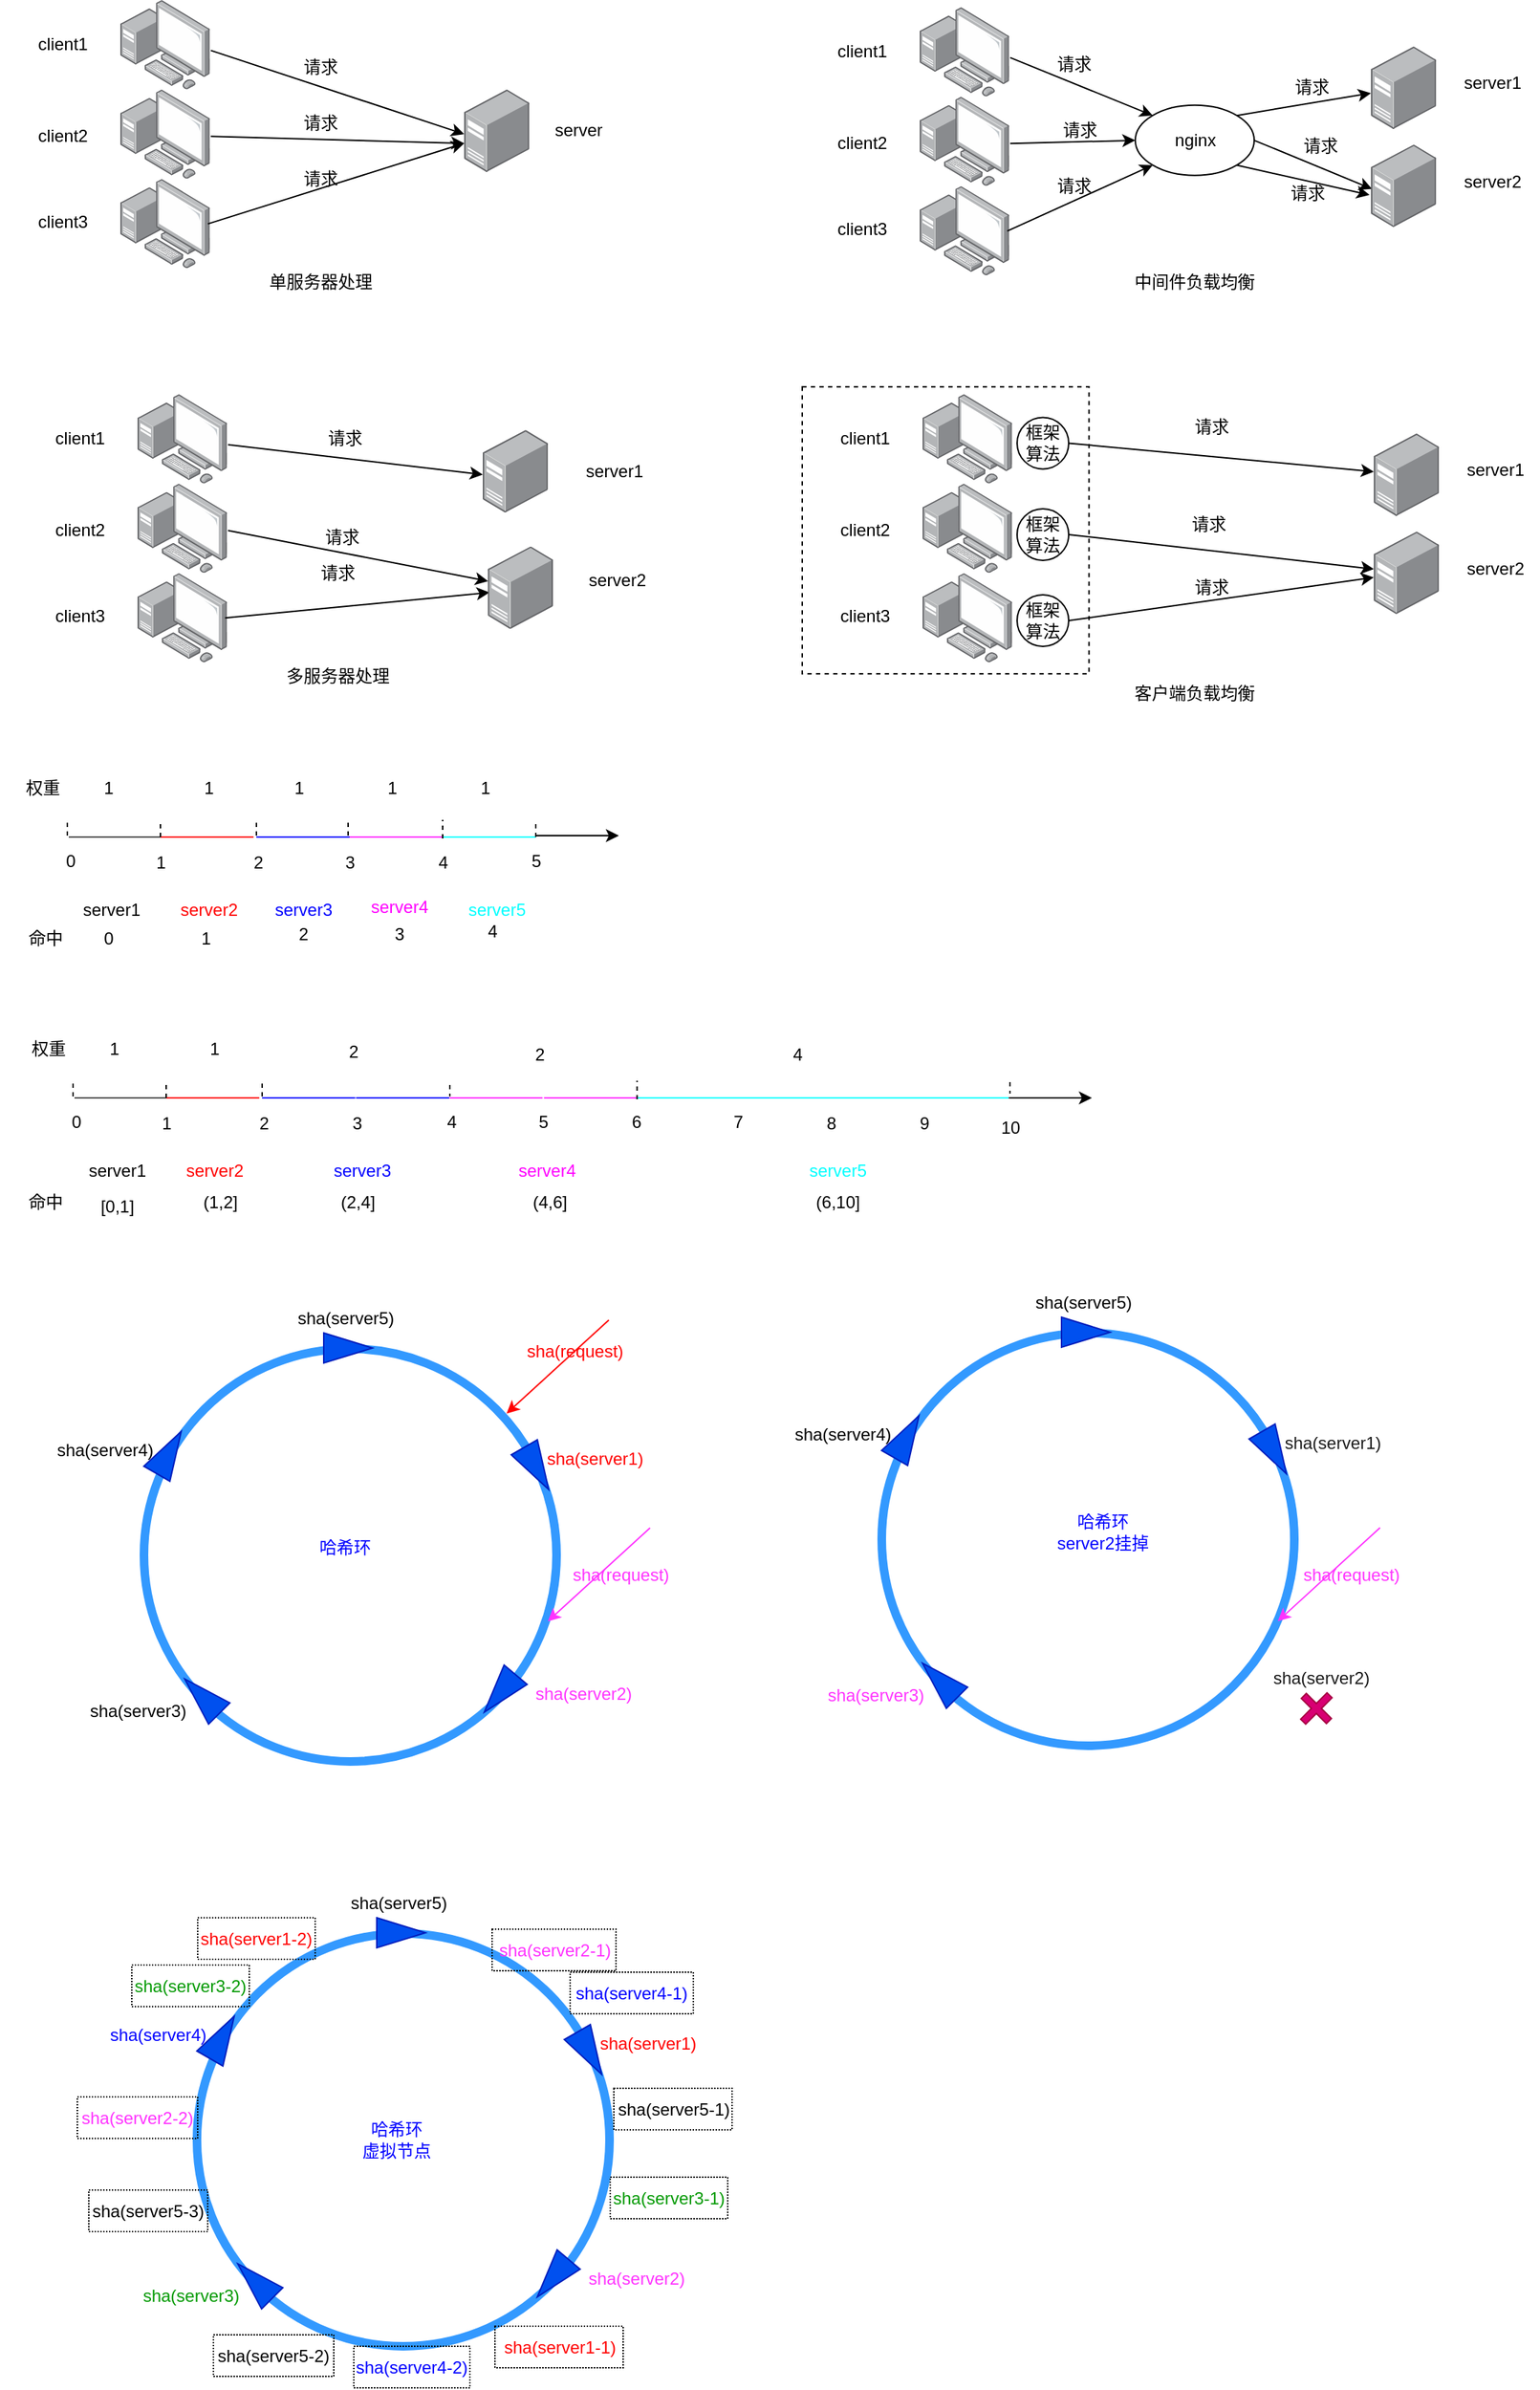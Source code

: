 <mxfile>
    <diagram id="lG9F3rEDIuCoeO2G3JfM" name="第 1 页">
        <mxGraphModel dx="596" dy="519" grid="0" gridSize="10" guides="1" tooltips="1" connect="1" arrows="1" fold="1" page="1" pageScale="1" pageWidth="3300" pageHeight="2339" math="0" shadow="0">
            <root>
                <mxCell id="0"/>
                <mxCell id="1" parent="0"/>
                <mxCell id="91" value="" style="whiteSpace=wrap;html=1;aspect=fixed;fillColor=none;dashed=1;" parent="1" vertex="1">
                    <mxGeometry x="586" y="359.9" width="200.2" height="200.2" as="geometry"/>
                </mxCell>
                <mxCell id="2" value="" style="points=[];aspect=fixed;html=1;align=center;shadow=0;dashed=0;image;image=img/lib/allied_telesis/computer_and_terminals/Personal_Computer_with_Server.svg;" parent="1" vertex="1">
                    <mxGeometry x="110" y="90" width="62.4" height="62.4" as="geometry"/>
                </mxCell>
                <mxCell id="3" value="" style="points=[];aspect=fixed;html=1;align=center;shadow=0;dashed=0;image;image=img/lib/allied_telesis/computer_and_terminals/Server_Desktop.svg;" parent="1" vertex="1">
                    <mxGeometry x="350" y="152.4" width="45.44" height="57.6" as="geometry"/>
                </mxCell>
                <mxCell id="4" value="" style="points=[];aspect=fixed;html=1;align=center;shadow=0;dashed=0;image;image=img/lib/allied_telesis/computer_and_terminals/Personal_Computer_with_Server.svg;" parent="1" vertex="1">
                    <mxGeometry x="110" y="152.4" width="62.4" height="62.4" as="geometry"/>
                </mxCell>
                <mxCell id="5" value="" style="points=[];aspect=fixed;html=1;align=center;shadow=0;dashed=0;image;image=img/lib/allied_telesis/computer_and_terminals/Personal_Computer_with_Server.svg;" parent="1" vertex="1">
                    <mxGeometry x="110" y="214.8" width="62.4" height="62.4" as="geometry"/>
                </mxCell>
                <mxCell id="6" value="" style="endArrow=classic;html=1;exitX=1.012;exitY=0.564;exitDx=0;exitDy=0;exitPerimeter=0;entryX=0;entryY=0.541;entryDx=0;entryDy=0;entryPerimeter=0;" parent="1" source="2" target="3" edge="1">
                    <mxGeometry width="50" height="50" relative="1" as="geometry">
                        <mxPoint x="410" y="260" as="sourcePoint"/>
                        <mxPoint x="460" y="210" as="targetPoint"/>
                    </mxGeometry>
                </mxCell>
                <mxCell id="8" value="" style="endArrow=classic;html=1;exitX=1.012;exitY=0.525;exitDx=0;exitDy=0;exitPerimeter=0;" parent="1" source="4" edge="1">
                    <mxGeometry width="50" height="50" relative="1" as="geometry">
                        <mxPoint x="183.149" y="135.194" as="sourcePoint"/>
                        <mxPoint x="350" y="190" as="targetPoint"/>
                    </mxGeometry>
                </mxCell>
                <mxCell id="10" value="" style="endArrow=classic;html=1;exitX=0.98;exitY=0.503;exitDx=0;exitDy=0;exitPerimeter=0;" parent="1" source="5" edge="1">
                    <mxGeometry width="50" height="50" relative="1" as="geometry">
                        <mxPoint x="193.149" y="145.194" as="sourcePoint"/>
                        <mxPoint x="350" y="190" as="targetPoint"/>
                    </mxGeometry>
                </mxCell>
                <mxCell id="11" value="请求" style="text;html=1;strokeColor=none;fillColor=none;align=center;verticalAlign=middle;whiteSpace=wrap;rounded=0;" parent="1" vertex="1">
                    <mxGeometry x="220" y="122.4" width="60" height="30" as="geometry"/>
                </mxCell>
                <mxCell id="12" value="请求" style="text;html=1;strokeColor=none;fillColor=none;align=center;verticalAlign=middle;whiteSpace=wrap;rounded=0;" parent="1" vertex="1">
                    <mxGeometry x="220" y="160.8" width="60" height="30" as="geometry"/>
                </mxCell>
                <mxCell id="15" value="请求" style="text;html=1;strokeColor=none;fillColor=none;align=center;verticalAlign=middle;whiteSpace=wrap;rounded=0;" parent="1" vertex="1">
                    <mxGeometry x="220" y="200" width="60" height="30" as="geometry"/>
                </mxCell>
                <mxCell id="16" value="client1" style="text;html=1;strokeColor=none;fillColor=none;align=center;verticalAlign=middle;whiteSpace=wrap;rounded=0;" parent="1" vertex="1">
                    <mxGeometry x="40" y="106.2" width="60" height="30" as="geometry"/>
                </mxCell>
                <mxCell id="17" value="client2" style="text;html=1;strokeColor=none;fillColor=none;align=center;verticalAlign=middle;whiteSpace=wrap;rounded=0;" parent="1" vertex="1">
                    <mxGeometry x="40" y="170" width="60" height="30" as="geometry"/>
                </mxCell>
                <mxCell id="18" value="client3" style="text;html=1;strokeColor=none;fillColor=none;align=center;verticalAlign=middle;whiteSpace=wrap;rounded=0;" parent="1" vertex="1">
                    <mxGeometry x="40" y="230" width="60" height="30" as="geometry"/>
                </mxCell>
                <mxCell id="19" value="server" style="text;html=1;strokeColor=none;fillColor=none;align=center;verticalAlign=middle;whiteSpace=wrap;rounded=0;" parent="1" vertex="1">
                    <mxGeometry x="400" y="166.2" width="60" height="30" as="geometry"/>
                </mxCell>
                <mxCell id="20" value="单服务器处理" style="text;html=1;strokeColor=none;fillColor=none;align=center;verticalAlign=middle;whiteSpace=wrap;rounded=0;" parent="1" vertex="1">
                    <mxGeometry x="205" y="277.2" width="90" height="20" as="geometry"/>
                </mxCell>
                <mxCell id="21" value="" style="points=[];aspect=fixed;html=1;align=center;shadow=0;dashed=0;image;image=img/lib/allied_telesis/computer_and_terminals/Personal_Computer_with_Server.svg;" parent="1" vertex="1">
                    <mxGeometry x="122" y="365" width="62.4" height="62.4" as="geometry"/>
                </mxCell>
                <mxCell id="22" value="" style="points=[];aspect=fixed;html=1;align=center;shadow=0;dashed=0;image;image=img/lib/allied_telesis/computer_and_terminals/Server_Desktop.svg;" parent="1" vertex="1">
                    <mxGeometry x="363" y="390" width="45.44" height="57.6" as="geometry"/>
                </mxCell>
                <mxCell id="23" value="" style="points=[];aspect=fixed;html=1;align=center;shadow=0;dashed=0;image;image=img/lib/allied_telesis/computer_and_terminals/Personal_Computer_with_Server.svg;" parent="1" vertex="1">
                    <mxGeometry x="122" y="427.4" width="62.4" height="62.4" as="geometry"/>
                </mxCell>
                <mxCell id="24" value="" style="points=[];aspect=fixed;html=1;align=center;shadow=0;dashed=0;image;image=img/lib/allied_telesis/computer_and_terminals/Personal_Computer_with_Server.svg;" parent="1" vertex="1">
                    <mxGeometry x="122" y="489.8" width="62.4" height="62.4" as="geometry"/>
                </mxCell>
                <mxCell id="25" value="" style="endArrow=classic;html=1;exitX=1.012;exitY=0.564;exitDx=0;exitDy=0;exitPerimeter=0;entryX=0;entryY=0.541;entryDx=0;entryDy=0;entryPerimeter=0;" parent="1" source="21" target="22" edge="1">
                    <mxGeometry width="50" height="50" relative="1" as="geometry">
                        <mxPoint x="422" y="535" as="sourcePoint"/>
                        <mxPoint x="472" y="485" as="targetPoint"/>
                    </mxGeometry>
                </mxCell>
                <mxCell id="26" value="" style="endArrow=classic;html=1;exitX=1.012;exitY=0.525;exitDx=0;exitDy=0;exitPerimeter=0;entryX=0.004;entryY=0.422;entryDx=0;entryDy=0;entryPerimeter=0;" parent="1" source="23" target="36" edge="1">
                    <mxGeometry width="50" height="50" relative="1" as="geometry">
                        <mxPoint x="195.149" y="410.194" as="sourcePoint"/>
                        <mxPoint x="362" y="465" as="targetPoint"/>
                    </mxGeometry>
                </mxCell>
                <mxCell id="27" value="" style="endArrow=classic;html=1;exitX=0.98;exitY=0.503;exitDx=0;exitDy=0;exitPerimeter=0;entryX=0.026;entryY=0.558;entryDx=0;entryDy=0;entryPerimeter=0;" parent="1" source="24" target="36" edge="1">
                    <mxGeometry width="50" height="50" relative="1" as="geometry">
                        <mxPoint x="205.149" y="420.194" as="sourcePoint"/>
                        <mxPoint x="362" y="465" as="targetPoint"/>
                    </mxGeometry>
                </mxCell>
                <mxCell id="28" value="请求" style="text;html=1;strokeColor=none;fillColor=none;align=center;verticalAlign=middle;whiteSpace=wrap;rounded=0;" parent="1" vertex="1">
                    <mxGeometry x="237" y="381.2" width="60" height="30" as="geometry"/>
                </mxCell>
                <mxCell id="29" value="请求" style="text;html=1;strokeColor=none;fillColor=none;align=center;verticalAlign=middle;whiteSpace=wrap;rounded=0;" parent="1" vertex="1">
                    <mxGeometry x="235" y="450" width="60" height="30" as="geometry"/>
                </mxCell>
                <mxCell id="30" value="请求" style="text;html=1;strokeColor=none;fillColor=none;align=center;verticalAlign=middle;whiteSpace=wrap;rounded=0;" parent="1" vertex="1">
                    <mxGeometry x="232" y="475" width="60" height="30" as="geometry"/>
                </mxCell>
                <mxCell id="31" value="client1" style="text;html=1;strokeColor=none;fillColor=none;align=center;verticalAlign=middle;whiteSpace=wrap;rounded=0;" parent="1" vertex="1">
                    <mxGeometry x="52" y="381.2" width="60" height="30" as="geometry"/>
                </mxCell>
                <mxCell id="32" value="client2" style="text;html=1;strokeColor=none;fillColor=none;align=center;verticalAlign=middle;whiteSpace=wrap;rounded=0;" parent="1" vertex="1">
                    <mxGeometry x="52" y="445" width="60" height="30" as="geometry"/>
                </mxCell>
                <mxCell id="33" value="client3" style="text;html=1;strokeColor=none;fillColor=none;align=center;verticalAlign=middle;whiteSpace=wrap;rounded=0;" parent="1" vertex="1">
                    <mxGeometry x="52" y="505" width="60" height="30" as="geometry"/>
                </mxCell>
                <mxCell id="34" value="server1" style="text;html=1;strokeColor=none;fillColor=none;align=center;verticalAlign=middle;whiteSpace=wrap;rounded=0;" parent="1" vertex="1">
                    <mxGeometry x="425" y="403.8" width="60" height="30" as="geometry"/>
                </mxCell>
                <mxCell id="35" value="多服务器处理" style="text;html=1;strokeColor=none;fillColor=none;align=center;verticalAlign=middle;whiteSpace=wrap;rounded=0;" parent="1" vertex="1">
                    <mxGeometry x="217" y="552.2" width="90" height="20" as="geometry"/>
                </mxCell>
                <mxCell id="36" value="" style="points=[];aspect=fixed;html=1;align=center;shadow=0;dashed=0;image;image=img/lib/allied_telesis/computer_and_terminals/Server_Desktop.svg;" parent="1" vertex="1">
                    <mxGeometry x="366.56" y="471.2" width="45.44" height="57.6" as="geometry"/>
                </mxCell>
                <mxCell id="37" value="server2" style="text;html=1;strokeColor=none;fillColor=none;align=center;verticalAlign=middle;whiteSpace=wrap;rounded=0;" parent="1" vertex="1">
                    <mxGeometry x="427" y="480" width="60" height="30" as="geometry"/>
                </mxCell>
                <mxCell id="38" value="" style="points=[];aspect=fixed;html=1;align=center;shadow=0;dashed=0;image;image=img/lib/allied_telesis/computer_and_terminals/Personal_Computer_with_Server.svg;" parent="1" vertex="1">
                    <mxGeometry x="668" y="95" width="62.4" height="62.4" as="geometry"/>
                </mxCell>
                <mxCell id="39" value="" style="points=[];aspect=fixed;html=1;align=center;shadow=0;dashed=0;image;image=img/lib/allied_telesis/computer_and_terminals/Server_Desktop.svg;" parent="1" vertex="1">
                    <mxGeometry x="983" y="122.4" width="45.44" height="57.6" as="geometry"/>
                </mxCell>
                <mxCell id="40" value="" style="points=[];aspect=fixed;html=1;align=center;shadow=0;dashed=0;image;image=img/lib/allied_telesis/computer_and_terminals/Personal_Computer_with_Server.svg;" parent="1" vertex="1">
                    <mxGeometry x="668" y="157.4" width="62.4" height="62.4" as="geometry"/>
                </mxCell>
                <mxCell id="41" value="" style="points=[];aspect=fixed;html=1;align=center;shadow=0;dashed=0;image;image=img/lib/allied_telesis/computer_and_terminals/Personal_Computer_with_Server.svg;" parent="1" vertex="1">
                    <mxGeometry x="668" y="219.8" width="62.4" height="62.4" as="geometry"/>
                </mxCell>
                <mxCell id="42" value="" style="endArrow=classic;html=1;exitX=1.012;exitY=0.564;exitDx=0;exitDy=0;exitPerimeter=0;entryX=0;entryY=0;entryDx=0;entryDy=0;" parent="1" source="38" target="53" edge="1">
                    <mxGeometry width="50" height="50" relative="1" as="geometry">
                        <mxPoint x="968" y="265" as="sourcePoint"/>
                        <mxPoint x="1018" y="215" as="targetPoint"/>
                    </mxGeometry>
                </mxCell>
                <mxCell id="43" value="" style="endArrow=classic;html=1;exitX=1.012;exitY=0.525;exitDx=0;exitDy=0;exitPerimeter=0;entryX=0;entryY=0.5;entryDx=0;entryDy=0;" parent="1" source="40" target="53" edge="1">
                    <mxGeometry width="50" height="50" relative="1" as="geometry">
                        <mxPoint x="741.149" y="140.194" as="sourcePoint"/>
                        <mxPoint x="908" y="195" as="targetPoint"/>
                    </mxGeometry>
                </mxCell>
                <mxCell id="44" value="" style="endArrow=classic;html=1;exitX=0.98;exitY=0.503;exitDx=0;exitDy=0;exitPerimeter=0;entryX=0;entryY=1;entryDx=0;entryDy=0;" parent="1" source="41" target="53" edge="1">
                    <mxGeometry width="50" height="50" relative="1" as="geometry">
                        <mxPoint x="751.149" y="150.194" as="sourcePoint"/>
                        <mxPoint x="908" y="195" as="targetPoint"/>
                    </mxGeometry>
                </mxCell>
                <mxCell id="45" value="请求" style="text;html=1;strokeColor=none;fillColor=none;align=center;verticalAlign=middle;whiteSpace=wrap;rounded=0;" parent="1" vertex="1">
                    <mxGeometry x="746" y="120" width="60" height="30" as="geometry"/>
                </mxCell>
                <mxCell id="46" value="请求" style="text;html=1;strokeColor=none;fillColor=none;align=center;verticalAlign=middle;whiteSpace=wrap;rounded=0;" parent="1" vertex="1">
                    <mxGeometry x="750" y="166.2" width="60" height="30" as="geometry"/>
                </mxCell>
                <mxCell id="47" value="请求" style="text;html=1;strokeColor=none;fillColor=none;align=center;verticalAlign=middle;whiteSpace=wrap;rounded=0;" parent="1" vertex="1">
                    <mxGeometry x="746" y="204.6" width="60" height="30" as="geometry"/>
                </mxCell>
                <mxCell id="48" value="client1" style="text;html=1;strokeColor=none;fillColor=none;align=center;verticalAlign=middle;whiteSpace=wrap;rounded=0;" parent="1" vertex="1">
                    <mxGeometry x="598" y="111.2" width="60" height="30" as="geometry"/>
                </mxCell>
                <mxCell id="49" value="client2" style="text;html=1;strokeColor=none;fillColor=none;align=center;verticalAlign=middle;whiteSpace=wrap;rounded=0;" parent="1" vertex="1">
                    <mxGeometry x="598" y="175" width="60" height="30" as="geometry"/>
                </mxCell>
                <mxCell id="50" value="client3" style="text;html=1;strokeColor=none;fillColor=none;align=center;verticalAlign=middle;whiteSpace=wrap;rounded=0;" parent="1" vertex="1">
                    <mxGeometry x="598" y="235" width="60" height="30" as="geometry"/>
                </mxCell>
                <mxCell id="51" value="server1" style="text;html=1;strokeColor=none;fillColor=none;align=center;verticalAlign=middle;whiteSpace=wrap;rounded=0;" parent="1" vertex="1">
                    <mxGeometry x="1038" y="133.4" width="60" height="30" as="geometry"/>
                </mxCell>
                <mxCell id="52" value="中间件负载均衡" style="text;html=1;strokeColor=none;fillColor=none;align=center;verticalAlign=middle;whiteSpace=wrap;rounded=0;" parent="1" vertex="1">
                    <mxGeometry x="815" y="277.2" width="90" height="20" as="geometry"/>
                </mxCell>
                <mxCell id="56" style="edgeStyle=none;html=1;exitX=1;exitY=0;exitDx=0;exitDy=0;" parent="1" source="53" target="39" edge="1">
                    <mxGeometry relative="1" as="geometry"/>
                </mxCell>
                <mxCell id="57" style="edgeStyle=none;html=1;exitX=1;exitY=0.5;exitDx=0;exitDy=0;entryX=0.017;entryY=0.539;entryDx=0;entryDy=0;entryPerimeter=0;" parent="1" source="53" target="54" edge="1">
                    <mxGeometry relative="1" as="geometry"/>
                </mxCell>
                <mxCell id="58" style="edgeStyle=none;html=1;exitX=1;exitY=1;exitDx=0;exitDy=0;" parent="1" source="53" edge="1">
                    <mxGeometry relative="1" as="geometry">
                        <mxPoint x="982" y="226" as="targetPoint"/>
                    </mxGeometry>
                </mxCell>
                <mxCell id="53" value="nginx" style="ellipse;whiteSpace=wrap;html=1;" parent="1" vertex="1">
                    <mxGeometry x="818.5" y="163.4" width="83" height="49" as="geometry"/>
                </mxCell>
                <mxCell id="54" value="" style="points=[];aspect=fixed;html=1;align=center;shadow=0;dashed=0;image;image=img/lib/allied_telesis/computer_and_terminals/Server_Desktop.svg;" parent="1" vertex="1">
                    <mxGeometry x="983" y="190.8" width="45.44" height="57.6" as="geometry"/>
                </mxCell>
                <mxCell id="55" value="server2" style="text;html=1;strokeColor=none;fillColor=none;align=center;verticalAlign=middle;whiteSpace=wrap;rounded=0;" parent="1" vertex="1">
                    <mxGeometry x="1038" y="202.0" width="60" height="30" as="geometry"/>
                </mxCell>
                <mxCell id="59" value="请求" style="text;html=1;strokeColor=none;fillColor=none;align=center;verticalAlign=middle;whiteSpace=wrap;rounded=0;" parent="1" vertex="1">
                    <mxGeometry x="912" y="136.2" width="60" height="30" as="geometry"/>
                </mxCell>
                <mxCell id="60" value="请求" style="text;html=1;strokeColor=none;fillColor=none;align=center;verticalAlign=middle;whiteSpace=wrap;rounded=0;" parent="1" vertex="1">
                    <mxGeometry x="918" y="177" width="60" height="30" as="geometry"/>
                </mxCell>
                <mxCell id="63" value="请求" style="text;html=1;strokeColor=none;fillColor=none;align=center;verticalAlign=middle;whiteSpace=wrap;rounded=0;" parent="1" vertex="1">
                    <mxGeometry x="909" y="210" width="60" height="30" as="geometry"/>
                </mxCell>
                <mxCell id="64" value="" style="points=[];aspect=fixed;html=1;align=center;shadow=0;dashed=0;image;image=img/lib/allied_telesis/computer_and_terminals/Personal_Computer_with_Server.svg;" parent="1" vertex="1">
                    <mxGeometry x="670" y="365" width="62.4" height="62.4" as="geometry"/>
                </mxCell>
                <mxCell id="65" value="" style="points=[];aspect=fixed;html=1;align=center;shadow=0;dashed=0;image;image=img/lib/allied_telesis/computer_and_terminals/Server_Desktop.svg;" parent="1" vertex="1">
                    <mxGeometry x="985" y="392.4" width="45.44" height="57.6" as="geometry"/>
                </mxCell>
                <mxCell id="66" value="" style="points=[];aspect=fixed;html=1;align=center;shadow=0;dashed=0;image;image=img/lib/allied_telesis/computer_and_terminals/Personal_Computer_with_Server.svg;" parent="1" vertex="1">
                    <mxGeometry x="670" y="427.4" width="62.4" height="62.4" as="geometry"/>
                </mxCell>
                <mxCell id="67" value="" style="points=[];aspect=fixed;html=1;align=center;shadow=0;dashed=0;image;image=img/lib/allied_telesis/computer_and_terminals/Personal_Computer_with_Server.svg;" parent="1" vertex="1">
                    <mxGeometry x="670" y="489.8" width="62.4" height="62.4" as="geometry"/>
                </mxCell>
                <mxCell id="74" value="client1" style="text;html=1;strokeColor=none;fillColor=none;align=center;verticalAlign=middle;whiteSpace=wrap;rounded=0;" parent="1" vertex="1">
                    <mxGeometry x="600" y="381.2" width="60" height="30" as="geometry"/>
                </mxCell>
                <mxCell id="75" value="client2" style="text;html=1;strokeColor=none;fillColor=none;align=center;verticalAlign=middle;whiteSpace=wrap;rounded=0;" parent="1" vertex="1">
                    <mxGeometry x="600" y="445" width="60" height="30" as="geometry"/>
                </mxCell>
                <mxCell id="76" value="client3" style="text;html=1;strokeColor=none;fillColor=none;align=center;verticalAlign=middle;whiteSpace=wrap;rounded=0;" parent="1" vertex="1">
                    <mxGeometry x="600" y="505" width="60" height="30" as="geometry"/>
                </mxCell>
                <mxCell id="77" value="server1" style="text;html=1;strokeColor=none;fillColor=none;align=center;verticalAlign=middle;whiteSpace=wrap;rounded=0;" parent="1" vertex="1">
                    <mxGeometry x="1040" y="403.4" width="60" height="30" as="geometry"/>
                </mxCell>
                <mxCell id="78" value="客户端负载均衡" style="text;html=1;strokeColor=none;fillColor=none;align=center;verticalAlign=middle;whiteSpace=wrap;rounded=0;" parent="1" vertex="1">
                    <mxGeometry x="815" y="564" width="90" height="20" as="geometry"/>
                </mxCell>
                <mxCell id="83" value="" style="points=[];aspect=fixed;html=1;align=center;shadow=0;dashed=0;image;image=img/lib/allied_telesis/computer_and_terminals/Server_Desktop.svg;" parent="1" vertex="1">
                    <mxGeometry x="985" y="460.8" width="45.44" height="57.6" as="geometry"/>
                </mxCell>
                <mxCell id="84" value="server2" style="text;html=1;strokeColor=none;fillColor=none;align=center;verticalAlign=middle;whiteSpace=wrap;rounded=0;" parent="1" vertex="1">
                    <mxGeometry x="1040" y="472" width="60" height="30" as="geometry"/>
                </mxCell>
                <mxCell id="92" style="edgeStyle=none;html=1;exitX=1;exitY=0.5;exitDx=0;exitDy=0;" parent="1" source="88" target="65" edge="1">
                    <mxGeometry relative="1" as="geometry"/>
                </mxCell>
                <mxCell id="88" value="框架算法" style="ellipse;whiteSpace=wrap;html=1;aspect=fixed;" parent="1" vertex="1">
                    <mxGeometry x="736" y="381.2" width="36" height="36" as="geometry"/>
                </mxCell>
                <mxCell id="93" style="edgeStyle=none;html=1;exitX=1;exitY=0.5;exitDx=0;exitDy=0;" parent="1" source="89" target="83" edge="1">
                    <mxGeometry relative="1" as="geometry"/>
                </mxCell>
                <mxCell id="89" value="框架算法" style="ellipse;whiteSpace=wrap;html=1;aspect=fixed;" parent="1" vertex="1">
                    <mxGeometry x="736" y="445" width="36" height="36" as="geometry"/>
                </mxCell>
                <mxCell id="94" style="edgeStyle=none;html=1;exitX=1;exitY=0.5;exitDx=0;exitDy=0;" parent="1" source="90" target="83" edge="1">
                    <mxGeometry relative="1" as="geometry"/>
                </mxCell>
                <mxCell id="90" value="框架算法" style="ellipse;whiteSpace=wrap;html=1;aspect=fixed;" parent="1" vertex="1">
                    <mxGeometry x="736" y="505" width="36" height="36" as="geometry"/>
                </mxCell>
                <mxCell id="95" value="请求" style="text;html=1;strokeColor=none;fillColor=none;align=center;verticalAlign=middle;whiteSpace=wrap;rounded=0;" parent="1" vertex="1">
                    <mxGeometry x="841.5" y="373.4" width="60" height="30" as="geometry"/>
                </mxCell>
                <mxCell id="96" value="请求" style="text;html=1;strokeColor=none;fillColor=none;align=center;verticalAlign=middle;whiteSpace=wrap;rounded=0;" parent="1" vertex="1">
                    <mxGeometry x="840" y="441.2" width="60" height="30" as="geometry"/>
                </mxCell>
                <mxCell id="99" value="请求" style="text;html=1;strokeColor=none;fillColor=none;align=center;verticalAlign=middle;whiteSpace=wrap;rounded=0;" parent="1" vertex="1">
                    <mxGeometry x="841.5" y="485" width="60" height="30" as="geometry"/>
                </mxCell>
                <mxCell id="101" value="" style="endArrow=none;html=1;strokeColor=#4D4D4D;" parent="1" edge="1">
                    <mxGeometry width="50" height="50" relative="1" as="geometry">
                        <mxPoint x="74" y="674" as="sourcePoint"/>
                        <mxPoint x="139" y="674" as="targetPoint"/>
                    </mxGeometry>
                </mxCell>
                <mxCell id="103" value="" style="endArrow=none;html=1;strokeColor=#FF0000;" parent="1" edge="1">
                    <mxGeometry width="50" height="50" relative="1" as="geometry">
                        <mxPoint x="138" y="674" as="sourcePoint"/>
                        <mxPoint x="203" y="674" as="targetPoint"/>
                    </mxGeometry>
                </mxCell>
                <mxCell id="104" value="" style="endArrow=none;html=1;strokeColor=#0000FF;" parent="1" edge="1">
                    <mxGeometry width="50" height="50" relative="1" as="geometry">
                        <mxPoint x="205" y="674" as="sourcePoint"/>
                        <mxPoint x="270" y="674" as="targetPoint"/>
                    </mxGeometry>
                </mxCell>
                <mxCell id="105" value="" style="endArrow=none;html=1;strokeColor=#FF33FF;" parent="1" edge="1">
                    <mxGeometry width="50" height="50" relative="1" as="geometry">
                        <mxPoint x="270" y="674" as="sourcePoint"/>
                        <mxPoint x="335" y="674" as="targetPoint"/>
                    </mxGeometry>
                </mxCell>
                <mxCell id="106" value="" style="endArrow=none;html=1;strokeColor=#00FFFF;" parent="1" edge="1">
                    <mxGeometry width="50" height="50" relative="1" as="geometry">
                        <mxPoint x="335" y="674" as="sourcePoint"/>
                        <mxPoint x="400" y="674" as="targetPoint"/>
                    </mxGeometry>
                </mxCell>
                <mxCell id="107" value="" style="endArrow=none;dashed=1;html=1;strokeColor=#000000;" parent="1" edge="1">
                    <mxGeometry width="50" height="50" relative="1" as="geometry">
                        <mxPoint x="138" y="674" as="sourcePoint"/>
                        <mxPoint x="138" y="662" as="targetPoint"/>
                    </mxGeometry>
                </mxCell>
                <mxCell id="109" value="" style="endArrow=none;dashed=1;html=1;strokeColor=#000000;" parent="1" edge="1">
                    <mxGeometry width="50" height="50" relative="1" as="geometry">
                        <mxPoint x="205" y="673" as="sourcePoint"/>
                        <mxPoint x="205" y="661" as="targetPoint"/>
                    </mxGeometry>
                </mxCell>
                <mxCell id="110" value="" style="endArrow=none;dashed=1;html=1;strokeColor=#000000;" parent="1" edge="1">
                    <mxGeometry width="50" height="50" relative="1" as="geometry">
                        <mxPoint x="269" y="673" as="sourcePoint"/>
                        <mxPoint x="269" y="663" as="targetPoint"/>
                    </mxGeometry>
                </mxCell>
                <mxCell id="111" value="" style="endArrow=none;dashed=1;html=1;strokeColor=#000000;" parent="1" edge="1">
                    <mxGeometry width="50" height="50" relative="1" as="geometry">
                        <mxPoint x="335" y="675" as="sourcePoint"/>
                        <mxPoint x="335" y="662" as="targetPoint"/>
                    </mxGeometry>
                </mxCell>
                <mxCell id="112" value="" style="endArrow=none;dashed=1;html=1;strokeColor=#000000;" parent="1" edge="1">
                    <mxGeometry width="50" height="50" relative="1" as="geometry">
                        <mxPoint x="73" y="673" as="sourcePoint"/>
                        <mxPoint x="73" y="663" as="targetPoint"/>
                    </mxGeometry>
                </mxCell>
                <mxCell id="113" value="" style="endArrow=none;dashed=1;html=1;strokeColor=#000000;" parent="1" edge="1">
                    <mxGeometry width="50" height="50" relative="1" as="geometry">
                        <mxPoint x="400" y="674" as="sourcePoint"/>
                        <mxPoint x="400" y="665" as="targetPoint"/>
                    </mxGeometry>
                </mxCell>
                <mxCell id="115" value="" style="endArrow=classic;html=1;strokeColor=#000000;" parent="1" edge="1">
                    <mxGeometry width="50" height="50" relative="1" as="geometry">
                        <mxPoint x="400" y="673" as="sourcePoint"/>
                        <mxPoint x="458" y="673" as="targetPoint"/>
                    </mxGeometry>
                </mxCell>
                <mxCell id="116" value="0" style="text;html=1;strokeColor=none;fillColor=none;align=center;verticalAlign=middle;whiteSpace=wrap;rounded=0;" parent="1" vertex="1">
                    <mxGeometry x="57" y="681" width="37" height="19" as="geometry"/>
                </mxCell>
                <mxCell id="117" value="2" style="text;html=1;strokeColor=none;fillColor=none;align=center;verticalAlign=middle;whiteSpace=wrap;rounded=0;" parent="1" vertex="1">
                    <mxGeometry x="188" y="682" width="37" height="19" as="geometry"/>
                </mxCell>
                <mxCell id="118" value="3" style="text;html=1;strokeColor=none;fillColor=none;align=center;verticalAlign=middle;whiteSpace=wrap;rounded=0;" parent="1" vertex="1">
                    <mxGeometry x="252" y="682" width="37" height="19" as="geometry"/>
                </mxCell>
                <mxCell id="119" value="4" style="text;html=1;strokeColor=none;fillColor=none;align=center;verticalAlign=middle;whiteSpace=wrap;rounded=0;" parent="1" vertex="1">
                    <mxGeometry x="317" y="682" width="37" height="19" as="geometry"/>
                </mxCell>
                <mxCell id="120" value="5" style="text;html=1;strokeColor=none;fillColor=none;align=center;verticalAlign=middle;whiteSpace=wrap;rounded=0;" parent="1" vertex="1">
                    <mxGeometry x="382" y="681" width="37" height="19" as="geometry"/>
                </mxCell>
                <mxCell id="121" value="1" style="text;html=1;strokeColor=none;fillColor=none;align=center;verticalAlign=middle;whiteSpace=wrap;rounded=0;" parent="1" vertex="1">
                    <mxGeometry x="120" y="682" width="37" height="19" as="geometry"/>
                </mxCell>
                <mxCell id="122" value="server1" style="text;html=1;strokeColor=none;fillColor=none;align=center;verticalAlign=middle;whiteSpace=wrap;rounded=0;" parent="1" vertex="1">
                    <mxGeometry x="74" y="710" width="60" height="30" as="geometry"/>
                </mxCell>
                <mxCell id="123" value="&lt;font color=&quot;#ff0000&quot;&gt;server2&lt;/font&gt;" style="text;html=1;strokeColor=none;fillColor=none;align=center;verticalAlign=middle;whiteSpace=wrap;rounded=0;" parent="1" vertex="1">
                    <mxGeometry x="142" y="710" width="60" height="30" as="geometry"/>
                </mxCell>
                <mxCell id="124" value="&lt;font color=&quot;#0000ff&quot;&gt;server3&lt;/font&gt;" style="text;html=1;strokeColor=none;fillColor=none;align=center;verticalAlign=middle;whiteSpace=wrap;rounded=0;" parent="1" vertex="1">
                    <mxGeometry x="208" y="710" width="60" height="30" as="geometry"/>
                </mxCell>
                <mxCell id="125" value="&lt;font color=&quot;#ff00ff&quot;&gt;server4&lt;/font&gt;" style="text;html=1;strokeColor=none;fillColor=none;align=center;verticalAlign=middle;whiteSpace=wrap;rounded=0;" parent="1" vertex="1">
                    <mxGeometry x="275" y="708" width="60" height="30" as="geometry"/>
                </mxCell>
                <mxCell id="126" value="&lt;font color=&quot;#00ffff&quot;&gt;server5&lt;/font&gt;" style="text;html=1;strokeColor=none;fillColor=none;align=center;verticalAlign=middle;whiteSpace=wrap;rounded=0;" parent="1" vertex="1">
                    <mxGeometry x="342.72" y="710" width="60" height="30" as="geometry"/>
                </mxCell>
                <mxCell id="127" value="&lt;font color=&quot;#000000&quot;&gt;权重&lt;/font&gt;" style="text;html=1;strokeColor=none;fillColor=none;align=center;verticalAlign=middle;whiteSpace=wrap;rounded=0;fontColor=#00FFFF;" parent="1" vertex="1">
                    <mxGeometry x="26" y="625" width="60" height="30" as="geometry"/>
                </mxCell>
                <mxCell id="128" value="1" style="text;html=1;strokeColor=none;fillColor=none;align=center;verticalAlign=middle;whiteSpace=wrap;rounded=0;fontColor=#000000;" parent="1" vertex="1">
                    <mxGeometry x="72" y="625" width="60" height="30" as="geometry"/>
                </mxCell>
                <mxCell id="129" value="1" style="text;html=1;strokeColor=none;fillColor=none;align=center;verticalAlign=middle;whiteSpace=wrap;rounded=0;fontColor=#000000;" parent="1" vertex="1">
                    <mxGeometry x="205" y="625" width="60" height="30" as="geometry"/>
                </mxCell>
                <mxCell id="130" value="1" style="text;html=1;strokeColor=none;fillColor=none;align=center;verticalAlign=middle;whiteSpace=wrap;rounded=0;fontColor=#000000;" parent="1" vertex="1">
                    <mxGeometry x="270" y="625" width="60" height="30" as="geometry"/>
                </mxCell>
                <mxCell id="131" value="1" style="text;html=1;strokeColor=none;fillColor=none;align=center;verticalAlign=middle;whiteSpace=wrap;rounded=0;fontColor=#000000;" parent="1" vertex="1">
                    <mxGeometry x="335" y="625" width="60" height="30" as="geometry"/>
                </mxCell>
                <mxCell id="132" value="1" style="text;html=1;strokeColor=none;fillColor=none;align=center;verticalAlign=middle;whiteSpace=wrap;rounded=0;fontColor=#000000;" parent="1" vertex="1">
                    <mxGeometry x="142" y="625" width="60" height="30" as="geometry"/>
                </mxCell>
                <mxCell id="133" value="" style="endArrow=none;html=1;strokeColor=#4D4D4D;" parent="1" edge="1">
                    <mxGeometry width="50" height="50" relative="1" as="geometry">
                        <mxPoint x="78" y="856" as="sourcePoint"/>
                        <mxPoint x="143" y="856" as="targetPoint"/>
                    </mxGeometry>
                </mxCell>
                <mxCell id="134" value="" style="endArrow=none;html=1;strokeColor=#FF0000;" parent="1" edge="1">
                    <mxGeometry width="50" height="50" relative="1" as="geometry">
                        <mxPoint x="142" y="856" as="sourcePoint"/>
                        <mxPoint x="207" y="856" as="targetPoint"/>
                    </mxGeometry>
                </mxCell>
                <mxCell id="135" value="" style="endArrow=none;html=1;strokeColor=#0000FF;" parent="1" edge="1">
                    <mxGeometry width="50" height="50" relative="1" as="geometry">
                        <mxPoint x="209" y="856" as="sourcePoint"/>
                        <mxPoint x="274" y="856" as="targetPoint"/>
                    </mxGeometry>
                </mxCell>
                <mxCell id="136" value="" style="endArrow=none;html=1;strokeColor=#FF33FF;" parent="1" edge="1">
                    <mxGeometry width="50" height="50" relative="1" as="geometry">
                        <mxPoint x="405.72" y="856" as="sourcePoint"/>
                        <mxPoint x="470.72" y="856" as="targetPoint"/>
                    </mxGeometry>
                </mxCell>
                <mxCell id="137" value="" style="endArrow=none;html=1;strokeColor=#00FFFF;" parent="1" edge="1">
                    <mxGeometry width="50" height="50" relative="1" as="geometry">
                        <mxPoint x="470.72" y="856" as="sourcePoint"/>
                        <mxPoint x="535.72" y="856" as="targetPoint"/>
                    </mxGeometry>
                </mxCell>
                <mxCell id="138" value="" style="endArrow=none;dashed=1;html=1;strokeColor=#000000;" parent="1" edge="1">
                    <mxGeometry width="50" height="50" relative="1" as="geometry">
                        <mxPoint x="142" y="856" as="sourcePoint"/>
                        <mxPoint x="142" y="844" as="targetPoint"/>
                    </mxGeometry>
                </mxCell>
                <mxCell id="139" value="" style="endArrow=none;dashed=1;html=1;strokeColor=#000000;" parent="1" edge="1">
                    <mxGeometry width="50" height="50" relative="1" as="geometry">
                        <mxPoint x="209" y="855" as="sourcePoint"/>
                        <mxPoint x="209" y="843" as="targetPoint"/>
                    </mxGeometry>
                </mxCell>
                <mxCell id="141" value="" style="endArrow=none;dashed=1;html=1;strokeColor=#000000;" parent="1" edge="1">
                    <mxGeometry width="50" height="50" relative="1" as="geometry">
                        <mxPoint x="470.72" y="857" as="sourcePoint"/>
                        <mxPoint x="470.72" y="844" as="targetPoint"/>
                    </mxGeometry>
                </mxCell>
                <mxCell id="142" value="" style="endArrow=none;dashed=1;html=1;strokeColor=#000000;" parent="1" edge="1">
                    <mxGeometry width="50" height="50" relative="1" as="geometry">
                        <mxPoint x="77" y="855" as="sourcePoint"/>
                        <mxPoint x="77" y="845" as="targetPoint"/>
                    </mxGeometry>
                </mxCell>
                <mxCell id="143" value="" style="endArrow=none;dashed=1;html=1;strokeColor=#000000;" parent="1" edge="1">
                    <mxGeometry width="50" height="50" relative="1" as="geometry">
                        <mxPoint x="731" y="845" as="sourcePoint"/>
                        <mxPoint x="731" y="853" as="targetPoint"/>
                    </mxGeometry>
                </mxCell>
                <mxCell id="144" value="" style="endArrow=classic;html=1;strokeColor=#000000;" parent="1" edge="1">
                    <mxGeometry width="50" height="50" relative="1" as="geometry">
                        <mxPoint x="730.2" y="856" as="sourcePoint"/>
                        <mxPoint x="788.2" y="856" as="targetPoint"/>
                    </mxGeometry>
                </mxCell>
                <mxCell id="145" value="0" style="text;html=1;strokeColor=none;fillColor=none;align=center;verticalAlign=middle;whiteSpace=wrap;rounded=0;" parent="1" vertex="1">
                    <mxGeometry x="61" y="863" width="37" height="19" as="geometry"/>
                </mxCell>
                <mxCell id="146" value="2" style="text;html=1;strokeColor=none;fillColor=none;align=center;verticalAlign=middle;whiteSpace=wrap;rounded=0;" parent="1" vertex="1">
                    <mxGeometry x="192" y="864" width="37" height="19" as="geometry"/>
                </mxCell>
                <mxCell id="147" value="4" style="text;html=1;strokeColor=none;fillColor=none;align=center;verticalAlign=middle;whiteSpace=wrap;rounded=0;" parent="1" vertex="1">
                    <mxGeometry x="323" y="863" width="37" height="19" as="geometry"/>
                </mxCell>
                <mxCell id="148" value="7" style="text;html=1;strokeColor=none;fillColor=none;align=center;verticalAlign=middle;whiteSpace=wrap;rounded=0;" parent="1" vertex="1">
                    <mxGeometry x="523" y="863" width="37" height="19" as="geometry"/>
                </mxCell>
                <mxCell id="149" value="8" style="text;html=1;strokeColor=none;fillColor=none;align=center;verticalAlign=middle;whiteSpace=wrap;rounded=0;" parent="1" vertex="1">
                    <mxGeometry x="588" y="864" width="37" height="19" as="geometry"/>
                </mxCell>
                <mxCell id="150" value="1" style="text;html=1;strokeColor=none;fillColor=none;align=center;verticalAlign=middle;whiteSpace=wrap;rounded=0;" parent="1" vertex="1">
                    <mxGeometry x="124" y="864" width="37" height="19" as="geometry"/>
                </mxCell>
                <mxCell id="151" value="server1" style="text;html=1;strokeColor=none;fillColor=none;align=center;verticalAlign=middle;whiteSpace=wrap;rounded=0;" parent="1" vertex="1">
                    <mxGeometry x="78" y="892" width="60" height="30" as="geometry"/>
                </mxCell>
                <mxCell id="152" value="&lt;font color=&quot;#ff0000&quot;&gt;server2&lt;/font&gt;" style="text;html=1;strokeColor=none;fillColor=none;align=center;verticalAlign=middle;whiteSpace=wrap;rounded=0;" parent="1" vertex="1">
                    <mxGeometry x="146" y="892" width="60" height="30" as="geometry"/>
                </mxCell>
                <mxCell id="153" value="&lt;font color=&quot;#0000ff&quot;&gt;server3&lt;/font&gt;" style="text;html=1;strokeColor=none;fillColor=none;align=center;verticalAlign=middle;whiteSpace=wrap;rounded=0;" parent="1" vertex="1">
                    <mxGeometry x="249" y="892" width="60" height="30" as="geometry"/>
                </mxCell>
                <mxCell id="154" value="&lt;font color=&quot;#ff00ff&quot;&gt;server4&lt;/font&gt;" style="text;html=1;strokeColor=none;fillColor=none;align=center;verticalAlign=middle;whiteSpace=wrap;rounded=0;" parent="1" vertex="1">
                    <mxGeometry x="378" y="892" width="60" height="30" as="geometry"/>
                </mxCell>
                <mxCell id="155" value="&lt;font color=&quot;#00ffff&quot;&gt;server5&lt;/font&gt;" style="text;html=1;strokeColor=none;fillColor=none;align=center;verticalAlign=middle;whiteSpace=wrap;rounded=0;" parent="1" vertex="1">
                    <mxGeometry x="581" y="892" width="60" height="30" as="geometry"/>
                </mxCell>
                <mxCell id="156" value="&lt;font color=&quot;#000000&quot;&gt;权重&lt;/font&gt;" style="text;html=1;strokeColor=none;fillColor=none;align=center;verticalAlign=middle;whiteSpace=wrap;rounded=0;fontColor=#00FFFF;" parent="1" vertex="1">
                    <mxGeometry x="30" y="807" width="60" height="30" as="geometry"/>
                </mxCell>
                <mxCell id="157" value="1" style="text;html=1;strokeColor=none;fillColor=none;align=center;verticalAlign=middle;whiteSpace=wrap;rounded=0;fontColor=#000000;" parent="1" vertex="1">
                    <mxGeometry x="76" y="807" width="60" height="30" as="geometry"/>
                </mxCell>
                <mxCell id="158" value="2" style="text;html=1;strokeColor=none;fillColor=none;align=center;verticalAlign=middle;whiteSpace=wrap;rounded=0;fontColor=#000000;" parent="1" vertex="1">
                    <mxGeometry x="242.5" y="809" width="60" height="30" as="geometry"/>
                </mxCell>
                <mxCell id="159" value="2" style="text;html=1;strokeColor=none;fillColor=none;align=center;verticalAlign=middle;whiteSpace=wrap;rounded=0;fontColor=#000000;" parent="1" vertex="1">
                    <mxGeometry x="372.5" y="811" width="60" height="30" as="geometry"/>
                </mxCell>
                <mxCell id="160" value="4" style="text;html=1;strokeColor=none;fillColor=none;align=center;verticalAlign=middle;whiteSpace=wrap;rounded=0;fontColor=#000000;" parent="1" vertex="1">
                    <mxGeometry x="553" y="811" width="60" height="30" as="geometry"/>
                </mxCell>
                <mxCell id="161" value="1" style="text;html=1;strokeColor=none;fillColor=none;align=center;verticalAlign=middle;whiteSpace=wrap;rounded=0;fontColor=#000000;" parent="1" vertex="1">
                    <mxGeometry x="146" y="807" width="60" height="30" as="geometry"/>
                </mxCell>
                <mxCell id="162" value="" style="endArrow=none;html=1;strokeColor=#0000FF;" parent="1" edge="1">
                    <mxGeometry width="50" height="50" relative="1" as="geometry">
                        <mxPoint x="274.5" y="856" as="sourcePoint"/>
                        <mxPoint x="339.5" y="856" as="targetPoint"/>
                    </mxGeometry>
                </mxCell>
                <mxCell id="163" value="3" style="text;html=1;strokeColor=none;fillColor=none;align=center;verticalAlign=middle;whiteSpace=wrap;rounded=0;" parent="1" vertex="1">
                    <mxGeometry x="257" y="864" width="37" height="19" as="geometry"/>
                </mxCell>
                <mxCell id="164" value="" style="endArrow=none;html=1;strokeColor=#FF33FF;" parent="1" edge="1">
                    <mxGeometry width="50" height="50" relative="1" as="geometry">
                        <mxPoint x="339.72" y="856" as="sourcePoint"/>
                        <mxPoint x="404.72" y="856" as="targetPoint"/>
                    </mxGeometry>
                </mxCell>
                <mxCell id="165" value="5" style="text;html=1;strokeColor=none;fillColor=none;align=center;verticalAlign=middle;whiteSpace=wrap;rounded=0;" parent="1" vertex="1">
                    <mxGeometry x="387" y="863" width="37" height="19" as="geometry"/>
                </mxCell>
                <mxCell id="167" value="" style="endArrow=none;dashed=1;html=1;strokeColor=#000000;" parent="1" edge="1">
                    <mxGeometry width="50" height="50" relative="1" as="geometry">
                        <mxPoint x="340" y="847" as="sourcePoint"/>
                        <mxPoint x="340" y="855" as="targetPoint"/>
                    </mxGeometry>
                </mxCell>
                <mxCell id="168" value="" style="endArrow=none;html=1;strokeColor=#00FFFF;" parent="1" edge="1">
                    <mxGeometry width="50" height="50" relative="1" as="geometry">
                        <mxPoint x="535" y="856" as="sourcePoint"/>
                        <mxPoint x="600" y="856" as="targetPoint"/>
                    </mxGeometry>
                </mxCell>
                <mxCell id="169" value="" style="endArrow=none;html=1;strokeColor=#00FFFF;" parent="1" edge="1">
                    <mxGeometry width="50" height="50" relative="1" as="geometry">
                        <mxPoint x="600" y="856" as="sourcePoint"/>
                        <mxPoint x="665" y="856" as="targetPoint"/>
                    </mxGeometry>
                </mxCell>
                <mxCell id="170" value="" style="endArrow=none;html=1;strokeColor=#00FFFF;" parent="1" edge="1">
                    <mxGeometry width="50" height="50" relative="1" as="geometry">
                        <mxPoint x="665" y="856" as="sourcePoint"/>
                        <mxPoint x="730" y="856" as="targetPoint"/>
                    </mxGeometry>
                </mxCell>
                <mxCell id="172" value="6" style="text;html=1;strokeColor=none;fillColor=none;align=center;verticalAlign=middle;whiteSpace=wrap;rounded=0;" parent="1" vertex="1">
                    <mxGeometry x="452" y="863" width="37" height="19" as="geometry"/>
                </mxCell>
                <mxCell id="173" value="9" style="text;html=1;strokeColor=none;fillColor=none;align=center;verticalAlign=middle;whiteSpace=wrap;rounded=0;" parent="1" vertex="1">
                    <mxGeometry x="653" y="864" width="37" height="19" as="geometry"/>
                </mxCell>
                <mxCell id="174" value="10" style="text;html=1;strokeColor=none;fillColor=none;align=center;verticalAlign=middle;whiteSpace=wrap;rounded=0;" parent="1" vertex="1">
                    <mxGeometry x="713" y="867" width="37" height="19" as="geometry"/>
                </mxCell>
                <mxCell id="175" value="0" style="text;html=1;strokeColor=none;fillColor=none;align=center;verticalAlign=middle;whiteSpace=wrap;rounded=0;fontColor=#000000;" parent="1" vertex="1">
                    <mxGeometry x="72" y="730" width="60" height="30" as="geometry"/>
                </mxCell>
                <mxCell id="176" value="1" style="text;html=1;strokeColor=none;fillColor=none;align=center;verticalAlign=middle;whiteSpace=wrap;rounded=0;fontColor=#000000;" parent="1" vertex="1">
                    <mxGeometry x="140" y="730" width="60" height="30" as="geometry"/>
                </mxCell>
                <mxCell id="177" value="2" style="text;html=1;strokeColor=none;fillColor=none;align=center;verticalAlign=middle;whiteSpace=wrap;rounded=0;fontColor=#000000;" parent="1" vertex="1">
                    <mxGeometry x="208" y="727" width="60" height="30" as="geometry"/>
                </mxCell>
                <mxCell id="178" value="3" style="text;html=1;strokeColor=none;fillColor=none;align=center;verticalAlign=middle;whiteSpace=wrap;rounded=0;fontColor=#000000;" parent="1" vertex="1">
                    <mxGeometry x="275" y="727" width="60" height="30" as="geometry"/>
                </mxCell>
                <mxCell id="179" value="4" style="text;html=1;strokeColor=none;fillColor=none;align=center;verticalAlign=middle;whiteSpace=wrap;rounded=0;fontColor=#000000;" parent="1" vertex="1">
                    <mxGeometry x="340" y="725" width="60" height="30" as="geometry"/>
                </mxCell>
                <mxCell id="180" value="[0,1]" style="text;html=1;strokeColor=none;fillColor=none;align=center;verticalAlign=middle;whiteSpace=wrap;rounded=0;fontColor=#000000;" parent="1" vertex="1">
                    <mxGeometry x="78" y="917" width="60" height="30" as="geometry"/>
                </mxCell>
                <mxCell id="181" value="(1,2]" style="text;html=1;strokeColor=none;fillColor=none;align=center;verticalAlign=middle;whiteSpace=wrap;rounded=0;fontColor=#000000;" parent="1" vertex="1">
                    <mxGeometry x="150" y="914" width="60" height="30" as="geometry"/>
                </mxCell>
                <mxCell id="182" value="(2,4]" style="text;html=1;strokeColor=none;fillColor=none;align=center;verticalAlign=middle;whiteSpace=wrap;rounded=0;fontColor=#000000;" parent="1" vertex="1">
                    <mxGeometry x="245.5" y="914" width="60" height="30" as="geometry"/>
                </mxCell>
                <mxCell id="183" value="(4,6]" style="text;html=1;strokeColor=none;fillColor=none;align=center;verticalAlign=middle;whiteSpace=wrap;rounded=0;fontColor=#000000;" parent="1" vertex="1">
                    <mxGeometry x="380" y="914" width="60" height="30" as="geometry"/>
                </mxCell>
                <mxCell id="184" value="(6,10]" style="text;html=1;strokeColor=none;fillColor=none;align=center;verticalAlign=middle;whiteSpace=wrap;rounded=0;fontColor=#000000;" parent="1" vertex="1">
                    <mxGeometry x="581" y="914" width="60" height="30" as="geometry"/>
                </mxCell>
                <mxCell id="185" value="命中" style="text;html=1;strokeColor=none;fillColor=none;align=center;verticalAlign=middle;whiteSpace=wrap;rounded=0;fontColor=#000000;" parent="1" vertex="1">
                    <mxGeometry x="28" y="730" width="60" height="30" as="geometry"/>
                </mxCell>
                <mxCell id="186" value="命中" style="text;html=1;strokeColor=none;fillColor=none;align=center;verticalAlign=middle;whiteSpace=wrap;rounded=0;fontColor=#000000;" parent="1" vertex="1">
                    <mxGeometry x="28" y="914" width="60" height="30" as="geometry"/>
                </mxCell>
                <mxCell id="187" value="" style="ellipse;whiteSpace=wrap;html=1;aspect=fixed;strokeColor=#3399FF;fillColor=none;strokeWidth=6;gradientColor=none;gradientDirection=radial;" parent="1" vertex="1">
                    <mxGeometry x="126.5" y="1031" width="288" height="288" as="geometry"/>
                </mxCell>
                <mxCell id="190" value="sha(server5)" style="text;html=1;strokeColor=none;fillColor=none;align=center;verticalAlign=middle;whiteSpace=wrap;rounded=0;fontColor=#000000;" parent="1" vertex="1">
                    <mxGeometry x="229" y="995" width="77" height="29" as="geometry"/>
                </mxCell>
                <mxCell id="193" value="sha(server3)" style="text;html=1;strokeColor=none;fillColor=none;align=center;verticalAlign=middle;whiteSpace=wrap;rounded=0;fontColor=#000000;" parent="1" vertex="1">
                    <mxGeometry x="84.0" y="1269" width="77" height="29" as="geometry"/>
                </mxCell>
                <mxCell id="203" value="" style="triangle;whiteSpace=wrap;html=1;strokeColor=#001DBC;strokeWidth=1;fillColor=#0050ef;gradientDirection=radial;rotation=0;fontColor=#ffffff;" parent="1" vertex="1">
                    <mxGeometry x="252.0" y="1020" width="34" height="21" as="geometry"/>
                </mxCell>
                <mxCell id="205" value="" style="triangle;whiteSpace=wrap;html=1;strokeColor=#001DBC;strokeWidth=1;fillColor=#0050ef;gradientDirection=radial;rotation=-230;fontColor=#ffffff;" parent="1" vertex="1">
                    <mxGeometry x="358" y="1261" width="34" height="21" as="geometry"/>
                </mxCell>
                <mxCell id="206" value="" style="triangle;whiteSpace=wrap;html=1;strokeColor=#001DBC;strokeWidth=1;fillColor=#0050ef;gradientDirection=radial;rotation=-135;fontColor=#ffffff;" parent="1" vertex="1">
                    <mxGeometry x="150.0" y="1263" width="34" height="21" as="geometry"/>
                </mxCell>
                <mxCell id="207" value="" style="triangle;whiteSpace=wrap;html=1;strokeColor=#001DBC;strokeWidth=1;fillColor=#0050ef;gradientDirection=radial;rotation=-60;fontColor=#ffffff;" parent="1" vertex="1">
                    <mxGeometry x="127.0" y="1093" width="34" height="21" as="geometry"/>
                </mxCell>
                <mxCell id="209" value="" style="endArrow=classic;html=1;fontColor=#000000;startSize=6;endSize=6;strokeColor=#FF0000;entryX=0.879;entryY=0.157;entryDx=0;entryDy=0;entryPerimeter=0;" parent="1" target="187" edge="1">
                    <mxGeometry width="50" height="50" relative="1" as="geometry">
                        <mxPoint x="451" y="1011" as="sourcePoint"/>
                        <mxPoint x="418" y="1041" as="targetPoint"/>
                    </mxGeometry>
                </mxCell>
                <mxCell id="210" value="&lt;font color=&quot;#ff0000&quot;&gt;sha(request)&lt;/font&gt;" style="text;html=1;strokeColor=none;fillColor=none;align=center;verticalAlign=middle;whiteSpace=wrap;rounded=0;fontColor=#000000;" parent="1" vertex="1">
                    <mxGeometry x="395" y="1020" width="65" height="25" as="geometry"/>
                </mxCell>
                <mxCell id="215" value="" style="endArrow=classic;html=1;fontColor=#000000;startSize=6;endSize=6;strokeColor=#FF33FF;entryX=0.879;entryY=0.157;entryDx=0;entryDy=0;entryPerimeter=0;" parent="1" edge="1">
                    <mxGeometry width="50" height="50" relative="1" as="geometry">
                        <mxPoint x="479.79" y="1156.0" as="sourcePoint"/>
                        <mxPoint x="408.442" y="1221.216" as="targetPoint"/>
                    </mxGeometry>
                </mxCell>
                <mxCell id="216" value="&lt;font color=&quot;#ff33ff&quot;&gt;sha(request)&lt;/font&gt;" style="text;html=1;strokeColor=none;fillColor=none;align=center;verticalAlign=middle;whiteSpace=wrap;rounded=0;fontColor=#000000;" parent="1" vertex="1">
                    <mxGeometry x="427" y="1176" width="65" height="25" as="geometry"/>
                </mxCell>
                <mxCell id="204" value="" style="triangle;whiteSpace=wrap;html=1;strokeColor=#001DBC;strokeWidth=1;fillColor=#0050ef;gradientDirection=radial;rotation=60;fontColor=#ffffff;" parent="1" vertex="1">
                    <mxGeometry x="383.5" y="1104" width="34" height="21" as="geometry"/>
                </mxCell>
                <mxCell id="191" value="&lt;font color=&quot;#ff0000&quot;&gt;sha(server1)&lt;/font&gt;" style="text;html=1;strokeColor=none;fillColor=none;align=center;verticalAlign=middle;whiteSpace=wrap;rounded=0;fontColor=#000000;" parent="1" vertex="1">
                    <mxGeometry x="402.72" y="1093" width="77" height="29" as="geometry"/>
                </mxCell>
                <mxCell id="192" value="&lt;font color=&quot;#ff33ff&quot;&gt;sha(server2)&lt;/font&gt;" style="text;html=1;strokeColor=none;fillColor=none;align=center;verticalAlign=middle;whiteSpace=wrap;rounded=0;fontColor=#000000;" parent="1" vertex="1">
                    <mxGeometry x="395.44" y="1257" width="77" height="29" as="geometry"/>
                </mxCell>
                <mxCell id="194" value="sha(server4)" style="text;html=1;strokeColor=none;fillColor=none;align=center;verticalAlign=middle;whiteSpace=wrap;rounded=0;fontColor=#000000;" parent="1" vertex="1">
                    <mxGeometry x="61.0" y="1087" width="77" height="29" as="geometry"/>
                </mxCell>
                <mxCell id="234" value="" style="ellipse;whiteSpace=wrap;html=1;aspect=fixed;strokeColor=#3399FF;fillColor=none;strokeWidth=6;gradientColor=none;gradientDirection=radial;" parent="1" vertex="1">
                    <mxGeometry x="641.5" y="1020" width="288" height="288" as="geometry"/>
                </mxCell>
                <mxCell id="235" value="sha(server5)" style="text;html=1;strokeColor=none;fillColor=none;align=center;verticalAlign=middle;whiteSpace=wrap;rounded=0;fontColor=#000000;" parent="1" vertex="1">
                    <mxGeometry x="744" y="984" width="77" height="29" as="geometry"/>
                </mxCell>
                <mxCell id="236" value="&lt;font color=&quot;#ff33ff&quot;&gt;sha(server3)&lt;/font&gt;" style="text;html=1;strokeColor=none;fillColor=none;align=center;verticalAlign=middle;whiteSpace=wrap;rounded=0;fontColor=#000000;" parent="1" vertex="1">
                    <mxGeometry x="599" y="1258" width="77" height="29" as="geometry"/>
                </mxCell>
                <mxCell id="237" value="" style="triangle;whiteSpace=wrap;html=1;strokeColor=#001DBC;strokeWidth=1;fillColor=#0050ef;gradientDirection=radial;rotation=0;fontColor=#ffffff;" parent="1" vertex="1">
                    <mxGeometry x="767" y="1009" width="34" height="21" as="geometry"/>
                </mxCell>
                <mxCell id="239" value="" style="triangle;whiteSpace=wrap;html=1;strokeColor=#001DBC;strokeWidth=1;fillColor=#0050ef;gradientDirection=radial;rotation=-135;fontColor=#ffffff;" parent="1" vertex="1">
                    <mxGeometry x="665" y="1252" width="34" height="21" as="geometry"/>
                </mxCell>
                <mxCell id="240" value="" style="triangle;whiteSpace=wrap;html=1;strokeColor=#001DBC;strokeWidth=1;fillColor=#0050ef;gradientDirection=radial;rotation=-60;fontColor=#ffffff;" parent="1" vertex="1">
                    <mxGeometry x="642" y="1082" width="34" height="21" as="geometry"/>
                </mxCell>
                <mxCell id="245" value="" style="triangle;whiteSpace=wrap;html=1;strokeColor=#001DBC;strokeWidth=1;fillColor=#0050ef;gradientDirection=radial;rotation=60;fontColor=#ffffff;" parent="1" vertex="1">
                    <mxGeometry x="898.5" y="1093" width="34" height="21" as="geometry"/>
                </mxCell>
                <mxCell id="246" value="&lt;font color=&quot;#1a1a1a&quot;&gt;sha(server1)&lt;/font&gt;" style="text;html=1;strokeColor=none;fillColor=none;align=center;verticalAlign=middle;whiteSpace=wrap;rounded=0;fontColor=#000000;" parent="1" vertex="1">
                    <mxGeometry x="917.72" y="1082" width="77" height="29" as="geometry"/>
                </mxCell>
                <mxCell id="247" value="&lt;font color=&quot;#1a1a1a&quot;&gt;sha(server2)&lt;/font&gt;" style="text;html=1;strokeColor=none;fillColor=none;align=center;verticalAlign=middle;whiteSpace=wrap;rounded=0;fontColor=#000000;" parent="1" vertex="1">
                    <mxGeometry x="910.44" y="1246" width="77" height="29" as="geometry"/>
                </mxCell>
                <mxCell id="248" value="sha(server4)" style="text;html=1;strokeColor=none;fillColor=none;align=center;verticalAlign=middle;whiteSpace=wrap;rounded=0;fontColor=#000000;" parent="1" vertex="1">
                    <mxGeometry x="576" y="1076" width="77" height="29" as="geometry"/>
                </mxCell>
                <mxCell id="249" value="" style="shape=cross;whiteSpace=wrap;html=1;fontColor=#ffffff;strokeColor=#A50040;strokeWidth=1;fillColor=#d80073;gradientDirection=radial;rotation=45;" parent="1" vertex="1">
                    <mxGeometry x="932.5" y="1269" width="24.78" height="26" as="geometry"/>
                </mxCell>
                <mxCell id="250" value="&lt;font color=&quot;#ff33ff&quot;&gt;sha(request)&lt;/font&gt;" style="text;html=1;strokeColor=none;fillColor=none;align=center;verticalAlign=middle;whiteSpace=wrap;rounded=0;fontColor=#000000;" parent="1" vertex="1">
                    <mxGeometry x="937" y="1176" width="65" height="25" as="geometry"/>
                </mxCell>
                <mxCell id="251" value="" style="endArrow=classic;html=1;fontColor=#000000;startSize=6;endSize=6;strokeColor=#FF33FF;entryX=0.879;entryY=0.157;entryDx=0;entryDy=0;entryPerimeter=0;" parent="1" edge="1">
                    <mxGeometry width="50" height="50" relative="1" as="geometry">
                        <mxPoint x="989.35" y="1155.89" as="sourcePoint"/>
                        <mxPoint x="918.002" y="1221.106" as="targetPoint"/>
                    </mxGeometry>
                </mxCell>
                <mxCell id="252" value="" style="ellipse;whiteSpace=wrap;html=1;aspect=fixed;strokeColor=#3399FF;fillColor=none;strokeWidth=6;gradientColor=none;gradientDirection=radial;" parent="1" vertex="1">
                    <mxGeometry x="163.5" y="1439" width="288" height="288" as="geometry"/>
                </mxCell>
                <mxCell id="253" value="sha(server5)" style="text;html=1;strokeColor=none;fillColor=none;align=center;verticalAlign=middle;whiteSpace=wrap;rounded=0;fontColor=#000000;" parent="1" vertex="1">
                    <mxGeometry x="266" y="1403" width="77" height="29" as="geometry"/>
                </mxCell>
                <mxCell id="254" value="&lt;font color=&quot;#009900&quot;&gt;sha(server3)&lt;/font&gt;" style="text;html=1;strokeColor=none;fillColor=none;align=center;verticalAlign=middle;whiteSpace=wrap;rounded=0;fontColor=#000000;" parent="1" vertex="1">
                    <mxGeometry x="121.0" y="1677" width="77" height="29" as="geometry"/>
                </mxCell>
                <mxCell id="255" value="" style="triangle;whiteSpace=wrap;html=1;strokeColor=#001DBC;strokeWidth=1;fillColor=#0050ef;gradientDirection=radial;rotation=0;fontColor=#ffffff;" parent="1" vertex="1">
                    <mxGeometry x="289" y="1428" width="34" height="21" as="geometry"/>
                </mxCell>
                <mxCell id="256" value="" style="triangle;whiteSpace=wrap;html=1;strokeColor=#001DBC;strokeWidth=1;fillColor=#0050ef;gradientDirection=radial;rotation=-230;fontColor=#ffffff;" parent="1" vertex="1">
                    <mxGeometry x="395" y="1669" width="34" height="21" as="geometry"/>
                </mxCell>
                <mxCell id="257" value="" style="triangle;whiteSpace=wrap;html=1;strokeColor=#001DBC;strokeWidth=1;fillColor=#0050ef;gradientDirection=radial;rotation=-135;fontColor=#ffffff;" parent="1" vertex="1">
                    <mxGeometry x="187.0" y="1671" width="34" height="21" as="geometry"/>
                </mxCell>
                <mxCell id="258" value="" style="triangle;whiteSpace=wrap;html=1;strokeColor=#001DBC;strokeWidth=1;fillColor=#0050ef;gradientDirection=radial;rotation=-60;fontColor=#ffffff;" parent="1" vertex="1">
                    <mxGeometry x="164.0" y="1501" width="34" height="21" as="geometry"/>
                </mxCell>
                <mxCell id="263" value="" style="triangle;whiteSpace=wrap;html=1;strokeColor=#001DBC;strokeWidth=1;fillColor=#0050ef;gradientDirection=radial;rotation=60;fontColor=#ffffff;" parent="1" vertex="1">
                    <mxGeometry x="420.5" y="1512" width="34" height="21" as="geometry"/>
                </mxCell>
                <mxCell id="264" value="&lt;font color=&quot;#ff0000&quot;&gt;sha(server1)&lt;/font&gt;" style="text;html=1;strokeColor=none;fillColor=none;align=center;verticalAlign=middle;whiteSpace=wrap;rounded=0;fontColor=#000000;" parent="1" vertex="1">
                    <mxGeometry x="439.72" y="1501" width="77" height="29" as="geometry"/>
                </mxCell>
                <mxCell id="265" value="&lt;font color=&quot;#ff33ff&quot;&gt;sha(server2)&lt;/font&gt;" style="text;html=1;strokeColor=none;fillColor=none;align=center;verticalAlign=middle;whiteSpace=wrap;rounded=0;fontColor=#000000;" parent="1" vertex="1">
                    <mxGeometry x="432.44" y="1665" width="77" height="29" as="geometry"/>
                </mxCell>
                <mxCell id="266" value="&lt;font color=&quot;#0000ff&quot;&gt;sha(server4)&lt;/font&gt;" style="text;html=1;strokeColor=none;fillColor=none;align=center;verticalAlign=middle;whiteSpace=wrap;rounded=0;fontColor=#000000;" parent="1" vertex="1">
                    <mxGeometry x="98.0" y="1495" width="77" height="29" as="geometry"/>
                </mxCell>
                <mxCell id="267" value="sha(server5-2)" style="text;html=1;strokeColor=default;fillColor=none;align=center;verticalAlign=middle;whiteSpace=wrap;rounded=0;fontColor=#000000;dashed=1;dashPattern=1 1;" parent="1" vertex="1">
                    <mxGeometry x="175" y="1719" width="84" height="29" as="geometry"/>
                </mxCell>
                <mxCell id="268" value="&lt;font color=&quot;#ff33ff&quot;&gt;sha(server2-1)&lt;/font&gt;" style="text;html=1;strokeColor=default;fillColor=none;align=center;verticalAlign=middle;whiteSpace=wrap;rounded=0;fontColor=#000000;dashed=1;dashPattern=1 1;" parent="1" vertex="1">
                    <mxGeometry x="369.5" y="1436" width="86.5" height="29" as="geometry"/>
                </mxCell>
                <mxCell id="269" value="sha(server5-3)" style="text;html=1;strokeColor=default;fillColor=none;align=center;verticalAlign=middle;whiteSpace=wrap;rounded=0;fontColor=#000000;dashed=1;dashPattern=1 1;" parent="1" vertex="1">
                    <mxGeometry x="88" y="1618" width="83" height="29" as="geometry"/>
                </mxCell>
                <mxCell id="270" value="&lt;font color=&quot;#0000ff&quot;&gt;sha(server4-2)&lt;/font&gt;" style="text;html=1;strokeColor=default;fillColor=none;align=center;verticalAlign=middle;whiteSpace=wrap;rounded=0;fontColor=#000000;dashed=1;dashPattern=1 1;" parent="1" vertex="1">
                    <mxGeometry x="273" y="1727" width="81" height="29" as="geometry"/>
                </mxCell>
                <mxCell id="271" value="&lt;font color=&quot;#ff0000&quot;&gt;sha(server1-2)&lt;/font&gt;" style="text;html=1;strokeColor=default;fillColor=none;align=center;verticalAlign=middle;whiteSpace=wrap;rounded=0;fontColor=#000000;dashed=1;dashPattern=1 1;" parent="1" vertex="1">
                    <mxGeometry x="164" y="1428" width="82" height="29" as="geometry"/>
                </mxCell>
                <mxCell id="272" value="&lt;font color=&quot;#ff33ff&quot;&gt;sha(server2-2)&lt;/font&gt;" style="text;html=1;strokeColor=default;fillColor=none;align=center;verticalAlign=middle;whiteSpace=wrap;rounded=0;fontColor=#000000;dashed=1;dashPattern=1 1;" parent="1" vertex="1">
                    <mxGeometry x="80" y="1553" width="84" height="29" as="geometry"/>
                </mxCell>
                <mxCell id="273" value="&lt;font color=&quot;#009900&quot;&gt;sha(server3-1)&lt;/font&gt;" style="text;html=1;strokeColor=default;fillColor=none;align=center;verticalAlign=middle;whiteSpace=wrap;rounded=0;fontColor=#000000;dashed=1;dashPattern=1 1;" parent="1" vertex="1">
                    <mxGeometry x="452" y="1609" width="82" height="29" as="geometry"/>
                </mxCell>
                <mxCell id="274" value="&lt;font color=&quot;#ff0000&quot;&gt;sha(server1-1)&lt;/font&gt;" style="text;html=1;strokeColor=default;fillColor=none;align=center;verticalAlign=middle;whiteSpace=wrap;rounded=0;fontColor=#000000;dashed=1;dashPattern=1 1;" parent="1" vertex="1">
                    <mxGeometry x="371.5" y="1713" width="89.5" height="29" as="geometry"/>
                </mxCell>
                <mxCell id="275" value="&lt;font color=&quot;#0000ff&quot;&gt;sha(server4-1)&lt;/font&gt;" style="text;html=1;strokeColor=default;fillColor=none;align=center;verticalAlign=middle;whiteSpace=wrap;rounded=0;fontColor=#000000;dashed=1;dashPattern=1 1;" parent="1" vertex="1">
                    <mxGeometry x="424" y="1466" width="86" height="29" as="geometry"/>
                </mxCell>
                <mxCell id="276" value="sha(server5-1)" style="text;html=1;strokeColor=default;fillColor=none;align=center;verticalAlign=middle;whiteSpace=wrap;rounded=0;fontColor=#000000;dashed=1;dashPattern=1 1;" parent="1" vertex="1">
                    <mxGeometry x="454.5" y="1547" width="82.5" height="29" as="geometry"/>
                </mxCell>
                <mxCell id="277" value="哈希环" style="text;html=1;strokeColor=none;fillColor=none;align=center;verticalAlign=middle;whiteSpace=wrap;rounded=0;dashed=1;dashPattern=1 1;fontColor=#0000FF;" parent="1" vertex="1">
                    <mxGeometry x="237" y="1155" width="60" height="30" as="geometry"/>
                </mxCell>
                <mxCell id="278" value="哈希环&lt;br&gt;server2挂掉" style="text;html=1;strokeColor=none;fillColor=none;align=center;verticalAlign=middle;whiteSpace=wrap;rounded=0;dashed=1;dashPattern=1 1;fontColor=#0000FF;" parent="1" vertex="1">
                    <mxGeometry x="755" y="1146" width="82" height="25" as="geometry"/>
                </mxCell>
                <mxCell id="279" value="哈希环&lt;br&gt;虚拟节点" style="text;html=1;strokeColor=none;fillColor=none;align=center;verticalAlign=middle;whiteSpace=wrap;rounded=0;dashed=1;dashPattern=1 1;fontColor=#0000FF;" parent="1" vertex="1">
                    <mxGeometry x="273" y="1568" width="60" height="30" as="geometry"/>
                </mxCell>
                <mxCell id="280" value="&lt;font color=&quot;#009900&quot;&gt;sha(server3-2)&lt;/font&gt;" style="text;html=1;strokeColor=default;fillColor=none;align=center;verticalAlign=middle;whiteSpace=wrap;rounded=0;fontColor=#000000;dashed=1;dashPattern=1 1;" vertex="1" parent="1">
                    <mxGeometry x="118" y="1461" width="82" height="29" as="geometry"/>
                </mxCell>
            </root>
        </mxGraphModel>
    </diagram>
</mxfile>